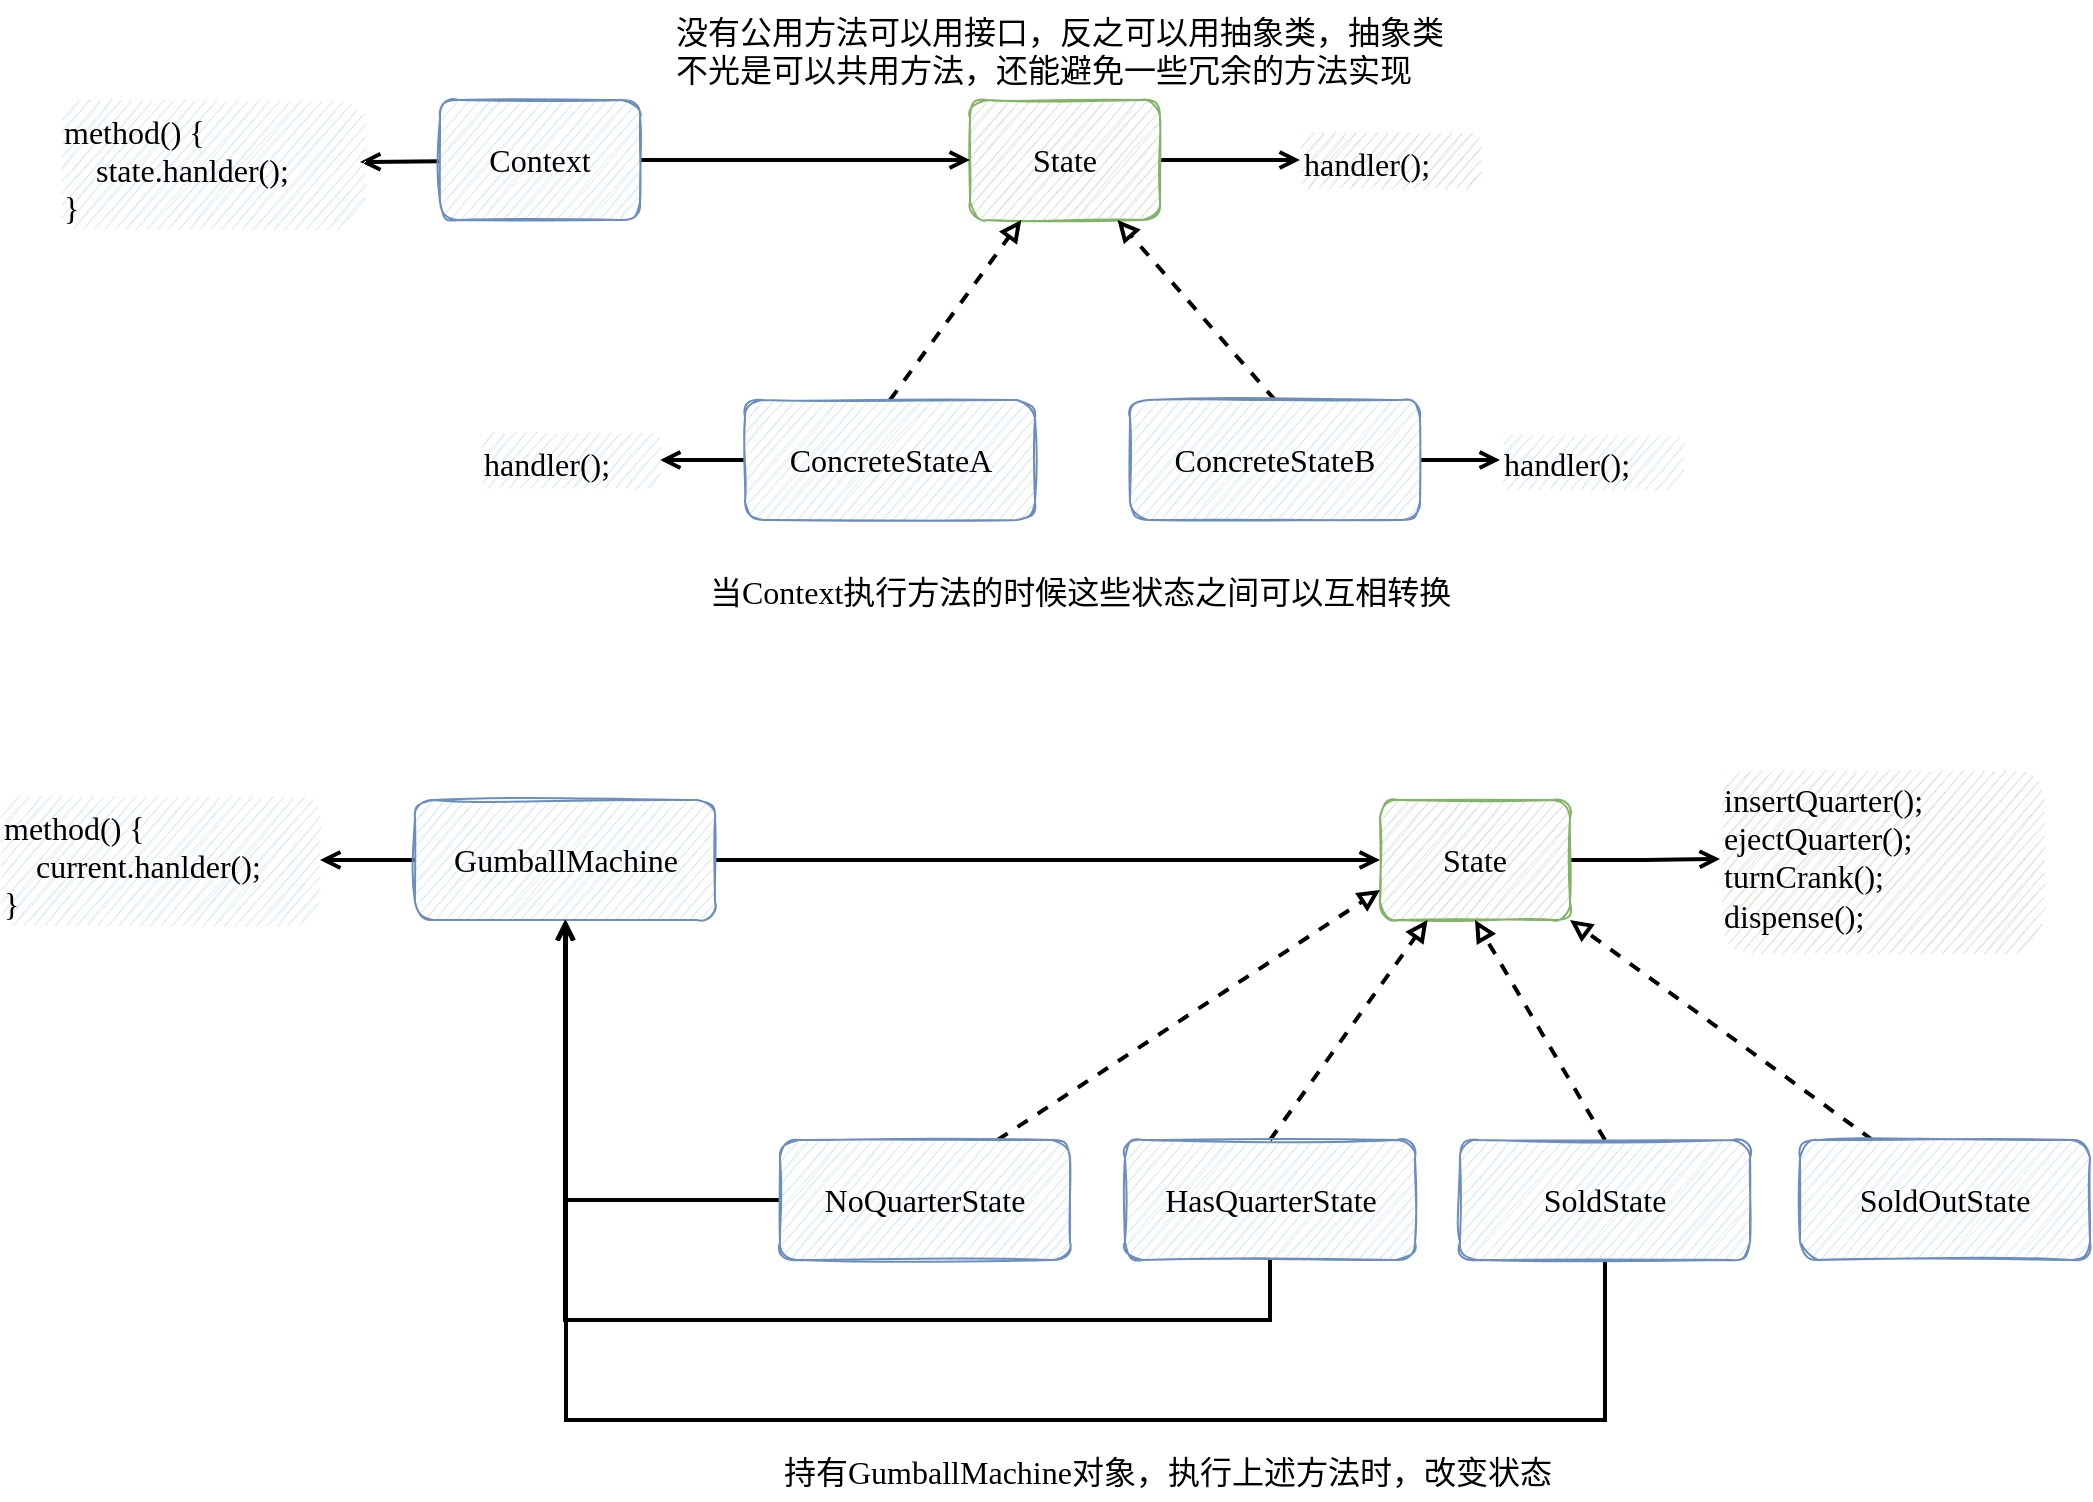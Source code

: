 <mxfile version="20.3.0" type="device"><diagram id="0GwhqxekJrT-VnxqsKM9" name="第 1 页"><mxGraphModel dx="1102" dy="753" grid="1" gridSize="10" guides="1" tooltips="1" connect="1" arrows="1" fold="1" page="1" pageScale="1" pageWidth="1169" pageHeight="827" math="0" shadow="0"><root><mxCell id="0"/><mxCell id="1" parent="0"/><mxCell id="F8iyRb3Pv0SXZNGG_vmm-53" style="edgeStyle=none;rounded=0;sketch=1;orthogonalLoop=1;jettySize=auto;html=1;strokeWidth=2;fontFamily=Comic Sans MS;fontSize=16;" parent="1" edge="1"><mxGeometry relative="1" as="geometry"><mxPoint x="730" y="510" as="sourcePoint"/></mxGeometry></mxCell><mxCell id="k0iX136rv-r_lHL9TjmA-85" value="没有公用方法可以用接口，反之可以用抽象类，抽象类不光是可以共用方法，还能避免一些冗余的方法实现" style="rounded=1;whiteSpace=wrap;html=1;sketch=1;fontFamily=Comic Sans MS;fontSize=16;fillColor=none;align=left;verticalAlign=top;strokeColor=none;" vertex="1" parent="1"><mxGeometry x="426.25" y="30" width="392.5" height="60" as="geometry"/></mxCell><mxCell id="k0iX136rv-r_lHL9TjmA-126" style="edgeStyle=none;rounded=0;orthogonalLoop=1;jettySize=auto;html=1;strokeWidth=2;fontFamily=Comic Sans MS;fontSize=16;endArrow=open;endFill=0;" edge="1" parent="1" source="k0iX136rv-r_lHL9TjmA-120" target="k0iX136rv-r_lHL9TjmA-125"><mxGeometry relative="1" as="geometry"/></mxCell><mxCell id="k0iX136rv-r_lHL9TjmA-120" value="State" style="rounded=1;whiteSpace=wrap;html=1;sketch=1;fontFamily=Comic Sans MS;fontSize=16;fillColor=#d5e8d4;strokeColor=#82b366;" vertex="1" parent="1"><mxGeometry x="575" y="80" width="95" height="60" as="geometry"/></mxCell><mxCell id="k0iX136rv-r_lHL9TjmA-122" style="edgeStyle=none;rounded=0;orthogonalLoop=1;jettySize=auto;html=1;exitX=0.5;exitY=0;exitDx=0;exitDy=0;strokeWidth=2;fontFamily=Comic Sans MS;fontSize=16;endArrow=block;endFill=0;dashed=1;" edge="1" parent="1" source="k0iX136rv-r_lHL9TjmA-121" target="k0iX136rv-r_lHL9TjmA-120"><mxGeometry relative="1" as="geometry"/></mxCell><mxCell id="k0iX136rv-r_lHL9TjmA-130" style="edgeStyle=none;rounded=0;orthogonalLoop=1;jettySize=auto;html=1;strokeWidth=2;fontFamily=Comic Sans MS;fontSize=16;endArrow=open;endFill=0;" edge="1" parent="1" source="k0iX136rv-r_lHL9TjmA-121" target="k0iX136rv-r_lHL9TjmA-129"><mxGeometry relative="1" as="geometry"/></mxCell><mxCell id="k0iX136rv-r_lHL9TjmA-121" value="ConcreteStateA" style="rounded=1;whiteSpace=wrap;html=1;sketch=1;fontFamily=Comic Sans MS;fontSize=16;fillColor=#dae8fc;strokeColor=#6c8ebf;" vertex="1" parent="1"><mxGeometry x="462.5" y="230" width="145" height="60" as="geometry"/></mxCell><mxCell id="k0iX136rv-r_lHL9TjmA-124" style="edgeStyle=none;rounded=0;orthogonalLoop=1;jettySize=auto;html=1;exitX=0.5;exitY=0;exitDx=0;exitDy=0;dashed=1;strokeWidth=2;fontFamily=Comic Sans MS;fontSize=16;endArrow=block;endFill=0;" edge="1" parent="1" source="k0iX136rv-r_lHL9TjmA-123" target="k0iX136rv-r_lHL9TjmA-120"><mxGeometry relative="1" as="geometry"/></mxCell><mxCell id="k0iX136rv-r_lHL9TjmA-128" style="edgeStyle=none;rounded=0;orthogonalLoop=1;jettySize=auto;html=1;strokeWidth=2;fontFamily=Comic Sans MS;fontSize=16;endArrow=open;endFill=0;" edge="1" parent="1" source="k0iX136rv-r_lHL9TjmA-123" target="k0iX136rv-r_lHL9TjmA-127"><mxGeometry relative="1" as="geometry"/></mxCell><mxCell id="k0iX136rv-r_lHL9TjmA-123" value="ConcreteStateB" style="rounded=1;whiteSpace=wrap;html=1;sketch=1;fontFamily=Comic Sans MS;fontSize=16;fillColor=#dae8fc;strokeColor=#6c8ebf;" vertex="1" parent="1"><mxGeometry x="655" y="230" width="145" height="60" as="geometry"/></mxCell><mxCell id="k0iX136rv-r_lHL9TjmA-125" value="handler();" style="rounded=1;whiteSpace=wrap;html=1;sketch=1;fontFamily=Comic Sans MS;fontSize=16;fillColor=#d5e8d4;strokeColor=none;align=left;verticalAlign=top;" vertex="1" parent="1"><mxGeometry x="740" y="96.25" width="90" height="27.5" as="geometry"/></mxCell><mxCell id="k0iX136rv-r_lHL9TjmA-127" value="handler();" style="rounded=1;whiteSpace=wrap;html=1;sketch=1;fontFamily=Comic Sans MS;fontSize=16;fillColor=#dae8fc;strokeColor=none;align=left;verticalAlign=top;" vertex="1" parent="1"><mxGeometry x="840" y="246.25" width="90" height="27.5" as="geometry"/></mxCell><mxCell id="k0iX136rv-r_lHL9TjmA-129" value="handler();" style="rounded=1;whiteSpace=wrap;html=1;sketch=1;fontFamily=Comic Sans MS;fontSize=16;fillColor=#dae8fc;strokeColor=none;align=left;verticalAlign=top;" vertex="1" parent="1"><mxGeometry x="330" y="246.25" width="90" height="27.5" as="geometry"/></mxCell><mxCell id="k0iX136rv-r_lHL9TjmA-134" style="edgeStyle=none;rounded=0;orthogonalLoop=1;jettySize=auto;html=1;strokeWidth=2;fontFamily=Comic Sans MS;fontSize=16;endArrow=open;endFill=0;" edge="1" parent="1" source="k0iX136rv-r_lHL9TjmA-133" target="k0iX136rv-r_lHL9TjmA-120"><mxGeometry relative="1" as="geometry"/></mxCell><mxCell id="k0iX136rv-r_lHL9TjmA-136" style="edgeStyle=none;rounded=0;orthogonalLoop=1;jettySize=auto;html=1;strokeWidth=2;fontFamily=Comic Sans MS;fontSize=16;endArrow=open;endFill=0;" edge="1" parent="1" source="k0iX136rv-r_lHL9TjmA-133" target="k0iX136rv-r_lHL9TjmA-135"><mxGeometry relative="1" as="geometry"/></mxCell><mxCell id="k0iX136rv-r_lHL9TjmA-133" value="Context" style="rounded=1;whiteSpace=wrap;html=1;sketch=1;fontFamily=Comic Sans MS;fontSize=16;fillColor=#dae8fc;strokeColor=#6c8ebf;" vertex="1" parent="1"><mxGeometry x="310" y="80" width="100" height="60" as="geometry"/></mxCell><mxCell id="k0iX136rv-r_lHL9TjmA-135" value="method() {&lt;br&gt;&amp;nbsp; &amp;nbsp; state.hanlder();&lt;br&gt;}" style="rounded=1;whiteSpace=wrap;html=1;sketch=1;fontFamily=Comic Sans MS;fontSize=16;fillColor=#dae8fc;strokeColor=none;align=left;verticalAlign=top;" vertex="1" parent="1"><mxGeometry x="120" y="80" width="150" height="63.75" as="geometry"/></mxCell><mxCell id="k0iX136rv-r_lHL9TjmA-137" value="当Context执行方法的时候这些状态之间可以互相转换" style="rounded=1;whiteSpace=wrap;html=1;sketch=1;fontFamily=Comic Sans MS;fontSize=16;fillColor=none;align=left;verticalAlign=top;strokeColor=none;" vertex="1" parent="1"><mxGeometry x="442.5" y="310" width="397.5" height="30" as="geometry"/></mxCell><mxCell id="k0iX136rv-r_lHL9TjmA-148" style="edgeStyle=none;rounded=0;orthogonalLoop=1;jettySize=auto;html=1;strokeWidth=2;fontFamily=Comic Sans MS;fontSize=16;endArrow=open;endFill=0;" edge="1" parent="1" source="k0iX136rv-r_lHL9TjmA-138" target="k0iX136rv-r_lHL9TjmA-139"><mxGeometry relative="1" as="geometry"/></mxCell><mxCell id="k0iX136rv-r_lHL9TjmA-154" style="edgeStyle=orthogonalEdgeStyle;rounded=0;orthogonalLoop=1;jettySize=auto;html=1;entryX=1;entryY=0.5;entryDx=0;entryDy=0;strokeWidth=2;fontFamily=Comic Sans MS;fontSize=16;endArrow=open;endFill=0;" edge="1" parent="1" source="k0iX136rv-r_lHL9TjmA-138" target="k0iX136rv-r_lHL9TjmA-153"><mxGeometry relative="1" as="geometry"/></mxCell><mxCell id="k0iX136rv-r_lHL9TjmA-138" value="GumballMachine" style="rounded=1;whiteSpace=wrap;html=1;sketch=1;fontFamily=Comic Sans MS;fontSize=16;fillColor=#dae8fc;strokeColor=#6c8ebf;" vertex="1" parent="1"><mxGeometry x="297.5" y="430" width="150" height="60" as="geometry"/></mxCell><mxCell id="k0iX136rv-r_lHL9TjmA-156" style="edgeStyle=orthogonalEdgeStyle;rounded=0;orthogonalLoop=1;jettySize=auto;html=1;strokeWidth=2;fontFamily=Comic Sans MS;fontSize=16;endArrow=open;endFill=0;" edge="1" parent="1" source="k0iX136rv-r_lHL9TjmA-139" target="k0iX136rv-r_lHL9TjmA-155"><mxGeometry relative="1" as="geometry"/></mxCell><mxCell id="k0iX136rv-r_lHL9TjmA-139" value="State" style="rounded=1;whiteSpace=wrap;html=1;sketch=1;fontFamily=Comic Sans MS;fontSize=16;fillColor=#d5e8d4;strokeColor=#82b366;" vertex="1" parent="1"><mxGeometry x="780" y="430" width="95" height="60" as="geometry"/></mxCell><mxCell id="k0iX136rv-r_lHL9TjmA-144" style="edgeStyle=none;rounded=0;orthogonalLoop=1;jettySize=auto;html=1;exitX=0.75;exitY=0;exitDx=0;exitDy=0;entryX=0;entryY=0.75;entryDx=0;entryDy=0;strokeWidth=2;fontFamily=Comic Sans MS;fontSize=16;endArrow=block;endFill=0;dashed=1;" edge="1" parent="1" source="k0iX136rv-r_lHL9TjmA-140" target="k0iX136rv-r_lHL9TjmA-139"><mxGeometry relative="1" as="geometry"/></mxCell><mxCell id="k0iX136rv-r_lHL9TjmA-149" style="edgeStyle=orthogonalEdgeStyle;rounded=0;orthogonalLoop=1;jettySize=auto;html=1;entryX=0.5;entryY=1;entryDx=0;entryDy=0;strokeWidth=2;fontFamily=Comic Sans MS;fontSize=16;endArrow=open;endFill=0;" edge="1" parent="1" source="k0iX136rv-r_lHL9TjmA-140" target="k0iX136rv-r_lHL9TjmA-138"><mxGeometry relative="1" as="geometry"/></mxCell><mxCell id="k0iX136rv-r_lHL9TjmA-140" value="NoQuarterState" style="rounded=1;whiteSpace=wrap;html=1;sketch=1;fontFamily=Comic Sans MS;fontSize=16;fillColor=#dae8fc;strokeColor=#6c8ebf;" vertex="1" parent="1"><mxGeometry x="480" y="600" width="145" height="60" as="geometry"/></mxCell><mxCell id="k0iX136rv-r_lHL9TjmA-145" style="edgeStyle=none;rounded=0;orthogonalLoop=1;jettySize=auto;html=1;exitX=0.5;exitY=0;exitDx=0;exitDy=0;entryX=0.25;entryY=1;entryDx=0;entryDy=0;dashed=1;strokeWidth=2;fontFamily=Comic Sans MS;fontSize=16;endArrow=block;endFill=0;" edge="1" parent="1" source="k0iX136rv-r_lHL9TjmA-141" target="k0iX136rv-r_lHL9TjmA-139"><mxGeometry relative="1" as="geometry"/></mxCell><mxCell id="k0iX136rv-r_lHL9TjmA-150" style="edgeStyle=orthogonalEdgeStyle;rounded=0;orthogonalLoop=1;jettySize=auto;html=1;entryX=0.5;entryY=1;entryDx=0;entryDy=0;strokeWidth=2;fontFamily=Comic Sans MS;fontSize=16;endArrow=open;endFill=0;" edge="1" parent="1" source="k0iX136rv-r_lHL9TjmA-141" target="k0iX136rv-r_lHL9TjmA-138"><mxGeometry relative="1" as="geometry"><Array as="points"><mxPoint x="725" y="690"/><mxPoint x="373" y="690"/></Array></mxGeometry></mxCell><mxCell id="k0iX136rv-r_lHL9TjmA-141" value="HasQuarterState" style="rounded=1;whiteSpace=wrap;html=1;sketch=1;fontFamily=Comic Sans MS;fontSize=16;fillColor=#dae8fc;strokeColor=#6c8ebf;" vertex="1" parent="1"><mxGeometry x="652.5" y="600" width="145" height="60" as="geometry"/></mxCell><mxCell id="k0iX136rv-r_lHL9TjmA-146" style="edgeStyle=none;rounded=0;orthogonalLoop=1;jettySize=auto;html=1;exitX=0.5;exitY=0;exitDx=0;exitDy=0;entryX=0.5;entryY=1;entryDx=0;entryDy=0;dashed=1;strokeWidth=2;fontFamily=Comic Sans MS;fontSize=16;endArrow=block;endFill=0;" edge="1" parent="1" source="k0iX136rv-r_lHL9TjmA-142" target="k0iX136rv-r_lHL9TjmA-139"><mxGeometry relative="1" as="geometry"/></mxCell><mxCell id="k0iX136rv-r_lHL9TjmA-151" style="edgeStyle=orthogonalEdgeStyle;rounded=0;orthogonalLoop=1;jettySize=auto;html=1;strokeWidth=2;fontFamily=Comic Sans MS;fontSize=16;endArrow=open;endFill=0;" edge="1" parent="1" source="k0iX136rv-r_lHL9TjmA-142" target="k0iX136rv-r_lHL9TjmA-138"><mxGeometry relative="1" as="geometry"><Array as="points"><mxPoint x="893" y="740"/><mxPoint x="373" y="740"/></Array></mxGeometry></mxCell><mxCell id="k0iX136rv-r_lHL9TjmA-142" value="SoldState" style="rounded=1;whiteSpace=wrap;html=1;sketch=1;fontFamily=Comic Sans MS;fontSize=16;fillColor=#dae8fc;strokeColor=#6c8ebf;" vertex="1" parent="1"><mxGeometry x="820" y="600" width="145" height="60" as="geometry"/></mxCell><mxCell id="k0iX136rv-r_lHL9TjmA-147" style="edgeStyle=none;rounded=0;orthogonalLoop=1;jettySize=auto;html=1;exitX=0.25;exitY=0;exitDx=0;exitDy=0;entryX=1;entryY=1;entryDx=0;entryDy=0;dashed=1;strokeWidth=2;fontFamily=Comic Sans MS;fontSize=16;endArrow=block;endFill=0;" edge="1" parent="1" source="k0iX136rv-r_lHL9TjmA-143" target="k0iX136rv-r_lHL9TjmA-139"><mxGeometry relative="1" as="geometry"/></mxCell><mxCell id="k0iX136rv-r_lHL9TjmA-143" value="SoldOutState" style="rounded=1;whiteSpace=wrap;html=1;sketch=1;fontFamily=Comic Sans MS;fontSize=16;fillColor=#dae8fc;strokeColor=#6c8ebf;" vertex="1" parent="1"><mxGeometry x="990" y="600" width="145" height="60" as="geometry"/></mxCell><mxCell id="k0iX136rv-r_lHL9TjmA-153" value="method() {&lt;br&gt;&amp;nbsp; &amp;nbsp; current.hanlder();&lt;br&gt;}" style="rounded=1;whiteSpace=wrap;html=1;sketch=1;fontFamily=Comic Sans MS;fontSize=16;fillColor=#dae8fc;strokeColor=none;align=left;verticalAlign=top;" vertex="1" parent="1"><mxGeometry x="90" y="428.13" width="160" height="63.75" as="geometry"/></mxCell><mxCell id="k0iX136rv-r_lHL9TjmA-155" value="insertQuarter();&lt;br&gt;ejectQuarter();&lt;br&gt;turnCrank();&lt;br&gt;dispense();" style="rounded=1;whiteSpace=wrap;html=1;sketch=1;fontFamily=Comic Sans MS;fontSize=16;fillColor=#d5e8d4;strokeColor=none;align=left;verticalAlign=top;" vertex="1" parent="1"><mxGeometry x="950" y="414" width="160" height="90.93" as="geometry"/></mxCell><mxCell id="k0iX136rv-r_lHL9TjmA-157" value="持有GumballMachine对象，执行上述方法时，改变状态" style="rounded=1;whiteSpace=wrap;html=1;sketch=1;fontFamily=Comic Sans MS;fontSize=16;fillColor=none;align=left;verticalAlign=top;strokeColor=none;" vertex="1" parent="1"><mxGeometry x="480" y="750" width="397.5" height="30" as="geometry"/></mxCell></root></mxGraphModel></diagram></mxfile>